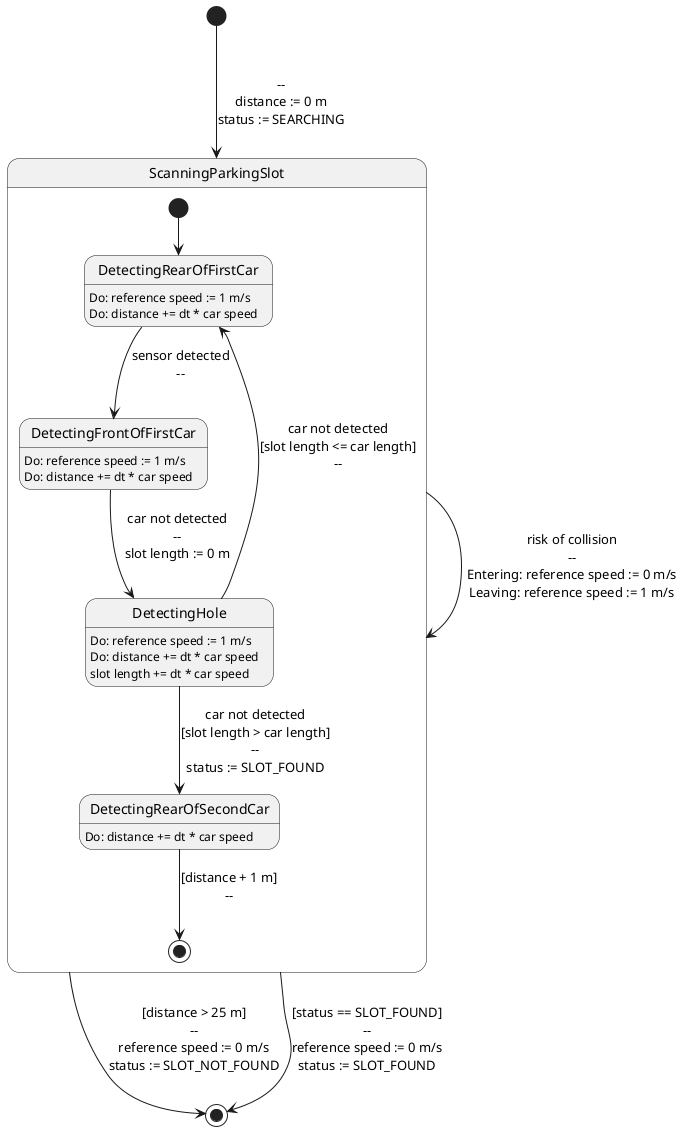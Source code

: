@startuml

[*] --> ScanningParkingSlot: \n--\ndistance := 0 m\nstatus := SEARCHING

state ScanningParkingSlot {
[*] --> DetectingRearOfFirstCar
DetectingRearOfFirstCar --> DetectingFrontOfFirstCar : sensor detected\n--\n
DetectingFrontOfFirstCar --> DetectingHole: car not detected\n--\nslot length := 0 m\n
DetectingHole --> DetectingRearOfSecondCar: car not detected\n[slot length > car length]\n--\nstatus := SLOT_FOUND
DetectingHole --> DetectingRearOfFirstCar: car not detected\n[slot length <= car length]\n--\n
DetectingRearOfSecondCar --> [*]: [distance + 1 m]\n--\n

DetectingRearOfFirstCar: Do: reference speed := 1 m/s\nDo: distance += dt * car speed
DetectingFrontOfFirstCar: Do: reference speed := 1 m/s\nDo: distance += dt * car speed
DetectingHole: Do: reference speed := 1 m/s\nDo: distance += dt * car speed\nslot length += dt * car speed
DetectingRearOfSecondCar: Do: distance += dt * car speed
}

ScanningParkingSlot -> ScanningParkingSlot: risk of collision\n--\nEntering: reference speed := 0 m/s\nLeaving: reference speed := 1 m/s
ScanningParkingSlot --> [*] : [distance > 25 m]\n--\nreference speed := 0 m/s\nstatus := SLOT_NOT_FOUND
ScanningParkingSlot --> [*] : [status == SLOT_FOUND]\n--\nreference speed := 0 m/s\nstatus := SLOT_FOUND

@enduml
